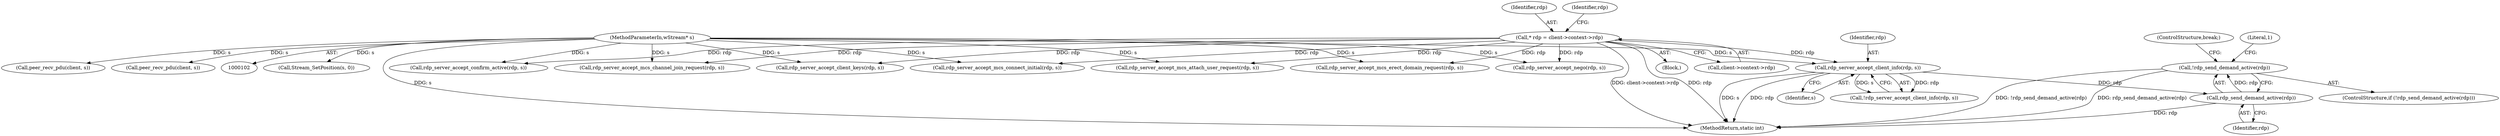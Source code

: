 digraph "0_FreeRDP_0773bb9303d24473fe1185d85a424dfe159aff53_0@API" {
"1000282" [label="(Call,!rdp_send_demand_active(rdp))"];
"1000283" [label="(Call,rdp_send_demand_active(rdp))"];
"1000270" [label="(Call,rdp_server_accept_client_info(rdp, s))"];
"1000114" [label="(Call,* rdp = client->context->rdp)"];
"1000104" [label="(MethodParameterIn,wStream* s)"];
"1000327" [label="(MethodReturn,static int)"];
"1000281" [label="(ControlStructure,if (!rdp_send_demand_active(rdp)))"];
"1000296" [label="(Call,Stream_SetPosition(s, 0))"];
"1000228" [label="(Call,rdp_server_accept_mcs_attach_user_request(rdp, s))"];
"1000272" [label="(Identifier,s)"];
"1000283" [label="(Call,rdp_send_demand_active(rdp))"];
"1000282" [label="(Call,!rdp_send_demand_active(rdp))"];
"1000115" [label="(Identifier,rdp)"];
"1000123" [label="(Identifier,rdp)"];
"1000300" [label="(Call,peer_recv_pdu(client, s))"];
"1000129" [label="(Call,rdp_server_accept_nego(rdp, s))"];
"1000284" [label="(Identifier,rdp)"];
"1000270" [label="(Call,rdp_server_accept_client_info(rdp, s))"];
"1000106" [label="(Block,)"];
"1000287" [label="(Literal,1)"];
"1000104" [label="(MethodParameterIn,wStream* s)"];
"1000271" [label="(Identifier,rdp)"];
"1000292" [label="(Call,rdp_server_accept_confirm_active(rdp, s))"];
"1000238" [label="(Call,rdp_server_accept_mcs_channel_join_request(rdp, s))"];
"1000116" [label="(Call,client->context->rdp)"];
"1000307" [label="(Call,peer_recv_pdu(client, s))"];
"1000269" [label="(Call,!rdp_server_accept_client_info(rdp, s))"];
"1000114" [label="(Call,* rdp = client->context->rdp)"];
"1000288" [label="(ControlStructure,break;)"];
"1000255" [label="(Call,rdp_server_accept_client_keys(rdp, s))"];
"1000208" [label="(Call,rdp_server_accept_mcs_connect_initial(rdp, s))"];
"1000218" [label="(Call,rdp_server_accept_mcs_erect_domain_request(rdp, s))"];
"1000282" -> "1000281"  [label="AST: "];
"1000282" -> "1000283"  [label="CFG: "];
"1000283" -> "1000282"  [label="AST: "];
"1000287" -> "1000282"  [label="CFG: "];
"1000288" -> "1000282"  [label="CFG: "];
"1000282" -> "1000327"  [label="DDG: !rdp_send_demand_active(rdp)"];
"1000282" -> "1000327"  [label="DDG: rdp_send_demand_active(rdp)"];
"1000283" -> "1000282"  [label="DDG: rdp"];
"1000283" -> "1000284"  [label="CFG: "];
"1000284" -> "1000283"  [label="AST: "];
"1000283" -> "1000327"  [label="DDG: rdp"];
"1000270" -> "1000283"  [label="DDG: rdp"];
"1000270" -> "1000269"  [label="AST: "];
"1000270" -> "1000272"  [label="CFG: "];
"1000271" -> "1000270"  [label="AST: "];
"1000272" -> "1000270"  [label="AST: "];
"1000269" -> "1000270"  [label="CFG: "];
"1000270" -> "1000327"  [label="DDG: s"];
"1000270" -> "1000327"  [label="DDG: rdp"];
"1000270" -> "1000269"  [label="DDG: rdp"];
"1000270" -> "1000269"  [label="DDG: s"];
"1000114" -> "1000270"  [label="DDG: rdp"];
"1000104" -> "1000270"  [label="DDG: s"];
"1000114" -> "1000106"  [label="AST: "];
"1000114" -> "1000116"  [label="CFG: "];
"1000115" -> "1000114"  [label="AST: "];
"1000116" -> "1000114"  [label="AST: "];
"1000123" -> "1000114"  [label="CFG: "];
"1000114" -> "1000327"  [label="DDG: rdp"];
"1000114" -> "1000327"  [label="DDG: client->context->rdp"];
"1000114" -> "1000129"  [label="DDG: rdp"];
"1000114" -> "1000208"  [label="DDG: rdp"];
"1000114" -> "1000218"  [label="DDG: rdp"];
"1000114" -> "1000228"  [label="DDG: rdp"];
"1000114" -> "1000238"  [label="DDG: rdp"];
"1000114" -> "1000255"  [label="DDG: rdp"];
"1000114" -> "1000292"  [label="DDG: rdp"];
"1000104" -> "1000102"  [label="AST: "];
"1000104" -> "1000327"  [label="DDG: s"];
"1000104" -> "1000129"  [label="DDG: s"];
"1000104" -> "1000208"  [label="DDG: s"];
"1000104" -> "1000218"  [label="DDG: s"];
"1000104" -> "1000228"  [label="DDG: s"];
"1000104" -> "1000238"  [label="DDG: s"];
"1000104" -> "1000255"  [label="DDG: s"];
"1000104" -> "1000292"  [label="DDG: s"];
"1000104" -> "1000296"  [label="DDG: s"];
"1000104" -> "1000300"  [label="DDG: s"];
"1000104" -> "1000307"  [label="DDG: s"];
}
